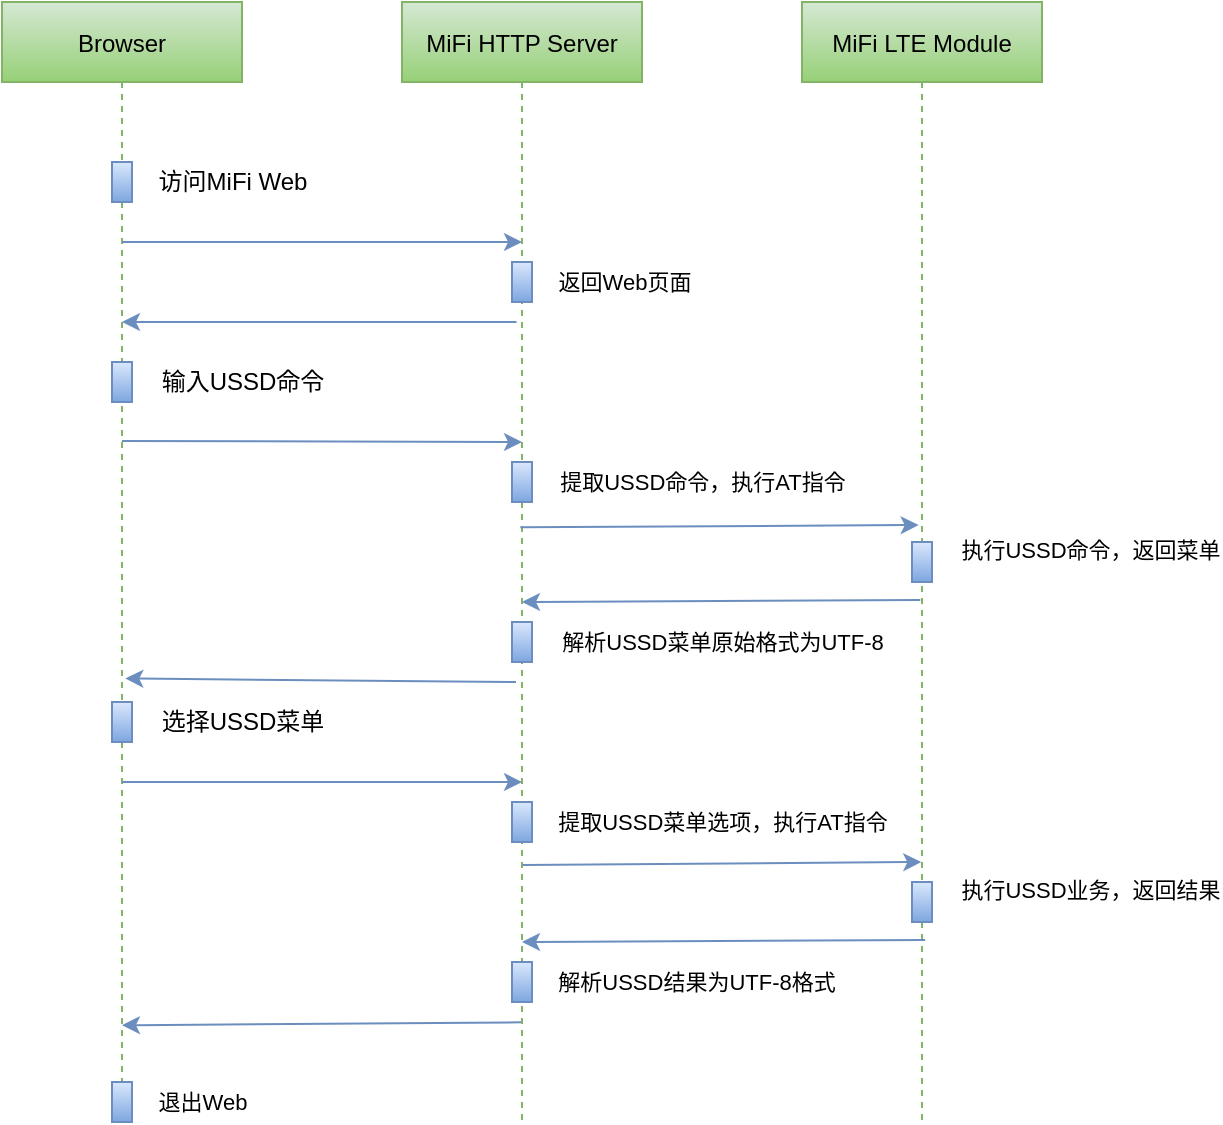 <mxfile version="15.3.8" type="github">
  <diagram id="kgpKYQtTHZ0yAKxKKP6v" name="Page-1">
    <mxGraphModel dx="1185" dy="662" grid="0" gridSize="10" guides="1" tooltips="1" connect="1" arrows="1" fold="1" page="1" pageScale="1" pageWidth="850" pageHeight="1100" math="0" shadow="0">
      <root>
        <mxCell id="0" />
        <mxCell id="1" parent="0" />
        <mxCell id="3nuBFxr9cyL0pnOWT2aG-1" value="Browser" style="shape=umlLifeline;perimeter=lifelinePerimeter;container=1;collapsible=0;recursiveResize=0;rounded=0;shadow=0;strokeWidth=1;gradientColor=#97d077;fillColor=#d5e8d4;strokeColor=#82b366;" parent="1" vertex="1">
          <mxGeometry x="100" y="80" width="120" height="560" as="geometry" />
        </mxCell>
        <mxCell id="3nuBFxr9cyL0pnOWT2aG-2" value="" style="points=[];perimeter=orthogonalPerimeter;rounded=0;shadow=0;strokeWidth=1;gradientColor=#7ea6e0;fillColor=#dae8fc;strokeColor=#6c8ebf;" parent="3nuBFxr9cyL0pnOWT2aG-1" vertex="1">
          <mxGeometry x="55" y="80" width="10" height="20" as="geometry" />
        </mxCell>
        <mxCell id="kny42V9FG2QdXk21hUDw-18" value="" style="points=[];perimeter=orthogonalPerimeter;rounded=0;shadow=0;strokeWidth=1;gradientColor=#7ea6e0;fillColor=#dae8fc;strokeColor=#6c8ebf;" vertex="1" parent="3nuBFxr9cyL0pnOWT2aG-1">
          <mxGeometry x="55" y="540" width="10" height="20" as="geometry" />
        </mxCell>
        <mxCell id="kny42V9FG2QdXk21hUDw-13" value="" style="points=[];perimeter=orthogonalPerimeter;rounded=0;shadow=0;strokeWidth=1;gradientColor=#7ea6e0;fillColor=#dae8fc;strokeColor=#6c8ebf;" vertex="1" parent="3nuBFxr9cyL0pnOWT2aG-1">
          <mxGeometry x="55" y="350" width="10" height="20" as="geometry" />
        </mxCell>
        <mxCell id="kny42V9FG2QdXk21hUDw-12" value="" style="points=[];perimeter=orthogonalPerimeter;rounded=0;shadow=0;strokeWidth=1;gradientColor=#7ea6e0;fillColor=#dae8fc;strokeColor=#6c8ebf;" vertex="1" parent="3nuBFxr9cyL0pnOWT2aG-1">
          <mxGeometry x="55" y="180" width="10" height="20" as="geometry" />
        </mxCell>
        <mxCell id="3nuBFxr9cyL0pnOWT2aG-5" value="MiFi HTTP Server" style="shape=umlLifeline;perimeter=lifelinePerimeter;container=1;collapsible=0;recursiveResize=0;rounded=0;shadow=0;strokeWidth=1;gradientColor=#97d077;fillColor=#d5e8d4;strokeColor=#82b366;" parent="1" vertex="1">
          <mxGeometry x="300" y="80" width="120" height="560" as="geometry" />
        </mxCell>
        <mxCell id="kny42V9FG2QdXk21hUDw-3" value="" style="points=[];perimeter=orthogonalPerimeter;rounded=0;shadow=0;strokeWidth=1;gradientColor=#7ea6e0;fillColor=#dae8fc;strokeColor=#6c8ebf;" vertex="1" parent="3nuBFxr9cyL0pnOWT2aG-5">
          <mxGeometry x="55" y="130" width="10" height="20" as="geometry" />
        </mxCell>
        <mxCell id="kny42V9FG2QdXk21hUDw-25" value="" style="points=[];perimeter=orthogonalPerimeter;rounded=0;shadow=0;strokeWidth=1;gradientColor=#7ea6e0;fillColor=#dae8fc;strokeColor=#6c8ebf;" vertex="1" parent="3nuBFxr9cyL0pnOWT2aG-5">
          <mxGeometry x="55" y="230" width="10" height="20" as="geometry" />
        </mxCell>
        <mxCell id="kny42V9FG2QdXk21hUDw-23" value="" style="points=[];perimeter=orthogonalPerimeter;rounded=0;shadow=0;strokeWidth=1;gradientColor=#7ea6e0;fillColor=#dae8fc;strokeColor=#6c8ebf;" vertex="1" parent="3nuBFxr9cyL0pnOWT2aG-5">
          <mxGeometry x="55" y="310" width="10" height="20" as="geometry" />
        </mxCell>
        <mxCell id="kny42V9FG2QdXk21hUDw-29" value="" style="points=[];perimeter=orthogonalPerimeter;rounded=0;shadow=0;strokeWidth=1;gradientColor=#7ea6e0;fillColor=#dae8fc;strokeColor=#6c8ebf;" vertex="1" parent="3nuBFxr9cyL0pnOWT2aG-5">
          <mxGeometry x="55" y="400" width="10" height="20" as="geometry" />
        </mxCell>
        <mxCell id="kny42V9FG2QdXk21hUDw-30" value="" style="points=[];perimeter=orthogonalPerimeter;rounded=0;shadow=0;strokeWidth=1;gradientColor=#7ea6e0;fillColor=#dae8fc;strokeColor=#6c8ebf;" vertex="1" parent="3nuBFxr9cyL0pnOWT2aG-5">
          <mxGeometry x="55" y="480" width="10" height="20" as="geometry" />
        </mxCell>
        <mxCell id="kny42V9FG2QdXk21hUDw-2" value="MiFi LTE Module" style="shape=umlLifeline;perimeter=lifelinePerimeter;container=1;collapsible=0;recursiveResize=0;rounded=0;shadow=0;strokeWidth=1;gradientColor=#97d077;fillColor=#d5e8d4;strokeColor=#82b366;" vertex="1" parent="1">
          <mxGeometry x="500" y="80" width="120" height="560" as="geometry" />
        </mxCell>
        <mxCell id="kny42V9FG2QdXk21hUDw-20" value="" style="points=[];perimeter=orthogonalPerimeter;rounded=0;shadow=0;strokeWidth=1;gradientColor=#7ea6e0;fillColor=#dae8fc;strokeColor=#6c8ebf;" vertex="1" parent="kny42V9FG2QdXk21hUDw-2">
          <mxGeometry x="55" y="270" width="10" height="20" as="geometry" />
        </mxCell>
        <mxCell id="kny42V9FG2QdXk21hUDw-17" value="" style="endArrow=classic;html=1;gradientColor=#7ea6e0;fillColor=#dae8fc;strokeColor=#6c8ebf;exitX=0.493;exitY=0.534;exitDx=0;exitDy=0;exitPerimeter=0;" edge="1" parent="kny42V9FG2QdXk21hUDw-2" source="kny42V9FG2QdXk21hUDw-2">
          <mxGeometry width="50" height="50" relative="1" as="geometry">
            <mxPoint x="55.0" y="300.0" as="sourcePoint" />
            <mxPoint x="-140" y="300" as="targetPoint" />
            <Array as="points" />
          </mxGeometry>
        </mxCell>
        <mxCell id="kny42V9FG2QdXk21hUDw-32" value="" style="points=[];perimeter=orthogonalPerimeter;rounded=0;shadow=0;strokeWidth=1;gradientColor=#7ea6e0;fillColor=#dae8fc;strokeColor=#6c8ebf;" vertex="1" parent="kny42V9FG2QdXk21hUDw-2">
          <mxGeometry x="55" y="440" width="10" height="20" as="geometry" />
        </mxCell>
        <mxCell id="kny42V9FG2QdXk21hUDw-11" value="访问MiFi Web" style="text;html=1;align=center;verticalAlign=middle;resizable=0;points=[];autosize=1;strokeColor=none;fillColor=none;" vertex="1" parent="1">
          <mxGeometry x="170" y="160" width="90" height="20" as="geometry" />
        </mxCell>
        <mxCell id="kny42V9FG2QdXk21hUDw-8" value="" style="endArrow=classic;html=1;entryX=0.514;entryY=0.604;entryDx=0;entryDy=0;entryPerimeter=0;gradientColor=#7ea6e0;fillColor=#dae8fc;strokeColor=#6c8ebf;" edge="1" parent="1" target="3nuBFxr9cyL0pnOWT2aG-1">
          <mxGeometry width="50" height="50" relative="1" as="geometry">
            <mxPoint x="357" y="420" as="sourcePoint" />
            <mxPoint x="160" y="410" as="targetPoint" />
            <Array as="points" />
          </mxGeometry>
        </mxCell>
        <mxCell id="kny42V9FG2QdXk21hUDw-6" value="" style="endArrow=classic;html=1;exitX=0.5;exitY=0.4;exitDx=0;exitDy=0;exitPerimeter=0;entryX=0.5;entryY=0.4;entryDx=0;entryDy=0;entryPerimeter=0;gradientColor=#7ea6e0;fillColor=#dae8fc;strokeColor=#6c8ebf;" edge="1" parent="1">
          <mxGeometry width="50" height="50" relative="1" as="geometry">
            <mxPoint x="160" y="200.0" as="sourcePoint" />
            <mxPoint x="360" y="200.0" as="targetPoint" />
            <Array as="points" />
          </mxGeometry>
        </mxCell>
        <mxCell id="kny42V9FG2QdXk21hUDw-9" value="返回Web页面" style="edgeLabel;html=1;align=center;verticalAlign=middle;resizable=0;points=[];" vertex="1" connectable="0" parent="kny42V9FG2QdXk21hUDw-6">
          <mxGeometry x="-0.08" y="2" relative="1" as="geometry">
            <mxPoint x="159" y="22" as="offset" />
          </mxGeometry>
        </mxCell>
        <mxCell id="kny42V9FG2QdXk21hUDw-10" value="输入USSD命令" style="text;html=1;align=center;verticalAlign=middle;resizable=0;points=[];autosize=1;strokeColor=none;fillColor=none;" vertex="1" parent="1">
          <mxGeometry x="170" y="260" width="100" height="20" as="geometry" />
        </mxCell>
        <mxCell id="kny42V9FG2QdXk21hUDw-14" value="选择USSD菜单" style="text;html=1;align=center;verticalAlign=middle;resizable=0;points=[];autosize=1;strokeColor=none;fillColor=none;" vertex="1" parent="1">
          <mxGeometry x="170" y="430" width="100" height="20" as="geometry" />
        </mxCell>
        <mxCell id="kny42V9FG2QdXk21hUDw-7" value="" style="endArrow=classic;html=1;exitX=0.5;exitY=0.392;exitDx=0;exitDy=0;exitPerimeter=0;gradientColor=#7ea6e0;fillColor=#dae8fc;strokeColor=#6c8ebf;" edge="1" parent="1" source="3nuBFxr9cyL0pnOWT2aG-1">
          <mxGeometry width="50" height="50" relative="1" as="geometry">
            <mxPoint x="165.0" y="300" as="sourcePoint" />
            <mxPoint x="360" y="300" as="targetPoint" />
            <Array as="points" />
          </mxGeometry>
        </mxCell>
        <mxCell id="kny42V9FG2QdXk21hUDw-15" value="" style="endArrow=classic;html=1;exitX=0.493;exitY=0.469;exitDx=0;exitDy=0;exitPerimeter=0;entryX=0.486;entryY=0.467;entryDx=0;entryDy=0;entryPerimeter=0;gradientColor=#7ea6e0;fillColor=#dae8fc;strokeColor=#6c8ebf;startArrow=none;" edge="1" parent="1" source="3nuBFxr9cyL0pnOWT2aG-5" target="kny42V9FG2QdXk21hUDw-2">
          <mxGeometry width="50" height="50" relative="1" as="geometry">
            <mxPoint x="360" y="369.17" as="sourcePoint" />
            <mxPoint x="560" y="369.17" as="targetPoint" />
            <Array as="points" />
          </mxGeometry>
        </mxCell>
        <mxCell id="kny42V9FG2QdXk21hUDw-19" value="" style="endArrow=classic;html=1;entryX=0.528;entryY=0.463;entryDx=0;entryDy=0;entryPerimeter=0;gradientColor=#7ea6e0;fillColor=#dae8fc;strokeColor=#6c8ebf;" edge="1" parent="1">
          <mxGeometry width="50" height="50" relative="1" as="geometry">
            <mxPoint x="357.26" y="240.0" as="sourcePoint" />
            <mxPoint x="160" y="240.0" as="targetPoint" />
            <Array as="points" />
          </mxGeometry>
        </mxCell>
        <mxCell id="kny42V9FG2QdXk21hUDw-21" value="执行USSD命令，返回菜单" style="edgeLabel;html=1;align=center;verticalAlign=middle;resizable=0;points=[];" vertex="1" connectable="0" parent="1">
          <mxGeometry x="639.997" y="350.0" as="geometry">
            <mxPoint x="4" y="4" as="offset" />
          </mxGeometry>
        </mxCell>
        <mxCell id="kny42V9FG2QdXk21hUDw-22" value="" style="endArrow=classic;html=1;exitX=0.505;exitY=0.53;exitDx=0;exitDy=0;exitPerimeter=0;entryX=0.505;entryY=0.53;entryDx=0;entryDy=0;entryPerimeter=0;gradientColor=#7ea6e0;fillColor=#dae8fc;strokeColor=#6c8ebf;" edge="1" parent="1">
          <mxGeometry width="50" height="50" relative="1" as="geometry">
            <mxPoint x="160.0" y="470.0" as="sourcePoint" />
            <mxPoint x="360.0" y="470.0" as="targetPoint" />
            <Array as="points" />
          </mxGeometry>
        </mxCell>
        <mxCell id="kny42V9FG2QdXk21hUDw-26" value="提取USSD命令，执行AT指令" style="edgeLabel;html=1;align=center;verticalAlign=middle;resizable=0;points=[];" vertex="1" connectable="0" parent="1">
          <mxGeometry x="449.997" y="290.0" as="geometry">
            <mxPoint y="30" as="offset" />
          </mxGeometry>
        </mxCell>
        <mxCell id="kny42V9FG2QdXk21hUDw-28" value="退出Web" style="text;html=1;align=center;verticalAlign=middle;resizable=0;points=[];autosize=1;strokeColor=none;fillColor=none;fontSize=11;" vertex="1" parent="1">
          <mxGeometry x="170" y="620" width="60" height="20" as="geometry" />
        </mxCell>
        <mxCell id="kny42V9FG2QdXk21hUDw-31" value="" style="endArrow=classic;html=1;exitX=0.505;exitY=0.501;exitDx=0;exitDy=0;exitPerimeter=0;entryX=0.497;entryY=0.498;entryDx=0;entryDy=0;entryPerimeter=0;gradientColor=#7ea6e0;fillColor=#dae8fc;strokeColor=#6c8ebf;startArrow=none;" edge="1" parent="1">
          <mxGeometry width="50" height="50" relative="1" as="geometry">
            <mxPoint x="360.38" y="511.56" as="sourcePoint" />
            <mxPoint x="559.62" y="510" as="targetPoint" />
            <Array as="points" />
          </mxGeometry>
        </mxCell>
        <mxCell id="kny42V9FG2QdXk21hUDw-33" value="执行USSD业务，返回结果" style="edgeLabel;html=1;align=center;verticalAlign=middle;resizable=0;points=[];" vertex="1" connectable="0" parent="1">
          <mxGeometry x="639.997" y="520.0" as="geometry">
            <mxPoint x="4" y="4" as="offset" />
          </mxGeometry>
        </mxCell>
        <mxCell id="kny42V9FG2QdXk21hUDw-34" value="" style="endArrow=classic;html=1;gradientColor=#7ea6e0;fillColor=#dae8fc;strokeColor=#6c8ebf;exitX=0.507;exitY=0.575;exitDx=0;exitDy=0;exitPerimeter=0;" edge="1" parent="1">
          <mxGeometry width="50" height="50" relative="1" as="geometry">
            <mxPoint x="561.55" y="549" as="sourcePoint" />
            <mxPoint x="360" y="550" as="targetPoint" />
            <Array as="points" />
          </mxGeometry>
        </mxCell>
        <mxCell id="kny42V9FG2QdXk21hUDw-35" value="解析USSD菜单原始格式为UTF-8" style="edgeLabel;html=1;align=center;verticalAlign=middle;resizable=0;points=[];" vertex="1" connectable="0" parent="1">
          <mxGeometry x="459.997" y="370.0" as="geometry">
            <mxPoint y="30" as="offset" />
          </mxGeometry>
        </mxCell>
        <mxCell id="kny42V9FG2QdXk21hUDw-36" value="" style="endArrow=classic;html=1;entryX=0.488;entryY=0.657;entryDx=0;entryDy=0;entryPerimeter=0;gradientColor=#7ea6e0;fillColor=#dae8fc;strokeColor=#6c8ebf;exitX=0.496;exitY=0.911;exitDx=0;exitDy=0;exitPerimeter=0;" edge="1" parent="1" source="3nuBFxr9cyL0pnOWT2aG-5">
          <mxGeometry width="50" height="50" relative="1" as="geometry">
            <mxPoint x="357.96" y="590" as="sourcePoint" />
            <mxPoint x="160.0" y="591.64" as="targetPoint" />
            <Array as="points" />
          </mxGeometry>
        </mxCell>
        <mxCell id="kny42V9FG2QdXk21hUDw-37" value="提取USSD菜单选项，执行AT指令" style="edgeLabel;html=1;align=center;verticalAlign=middle;resizable=0;points=[];" vertex="1" connectable="0" parent="1">
          <mxGeometry x="459.997" y="460.0" as="geometry">
            <mxPoint y="30" as="offset" />
          </mxGeometry>
        </mxCell>
        <mxCell id="kny42V9FG2QdXk21hUDw-38" value="解析USSD结果为UTF-8格式" style="edgeLabel;html=1;align=center;verticalAlign=middle;resizable=0;points=[];" vertex="1" connectable="0" parent="1">
          <mxGeometry x="463.997" y="569.0" as="geometry">
            <mxPoint x="-17" y="1" as="offset" />
          </mxGeometry>
        </mxCell>
      </root>
    </mxGraphModel>
  </diagram>
</mxfile>
